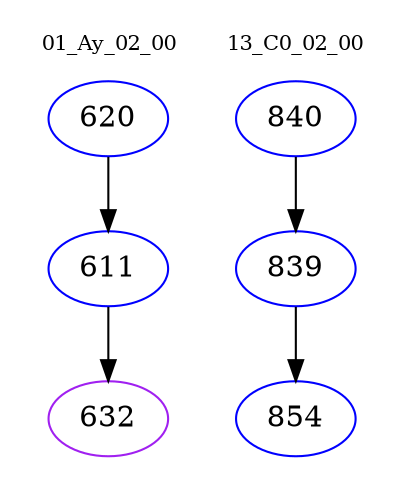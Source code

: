 digraph{
subgraph cluster_0 {
color = white
label = "01_Ay_02_00";
fontsize=10;
T0_620 [label="620", color="blue"]
T0_620 -> T0_611 [color="black"]
T0_611 [label="611", color="blue"]
T0_611 -> T0_632 [color="black"]
T0_632 [label="632", color="purple"]
}
subgraph cluster_1 {
color = white
label = "13_C0_02_00";
fontsize=10;
T1_840 [label="840", color="blue"]
T1_840 -> T1_839 [color="black"]
T1_839 [label="839", color="blue"]
T1_839 -> T1_854 [color="black"]
T1_854 [label="854", color="blue"]
}
}
